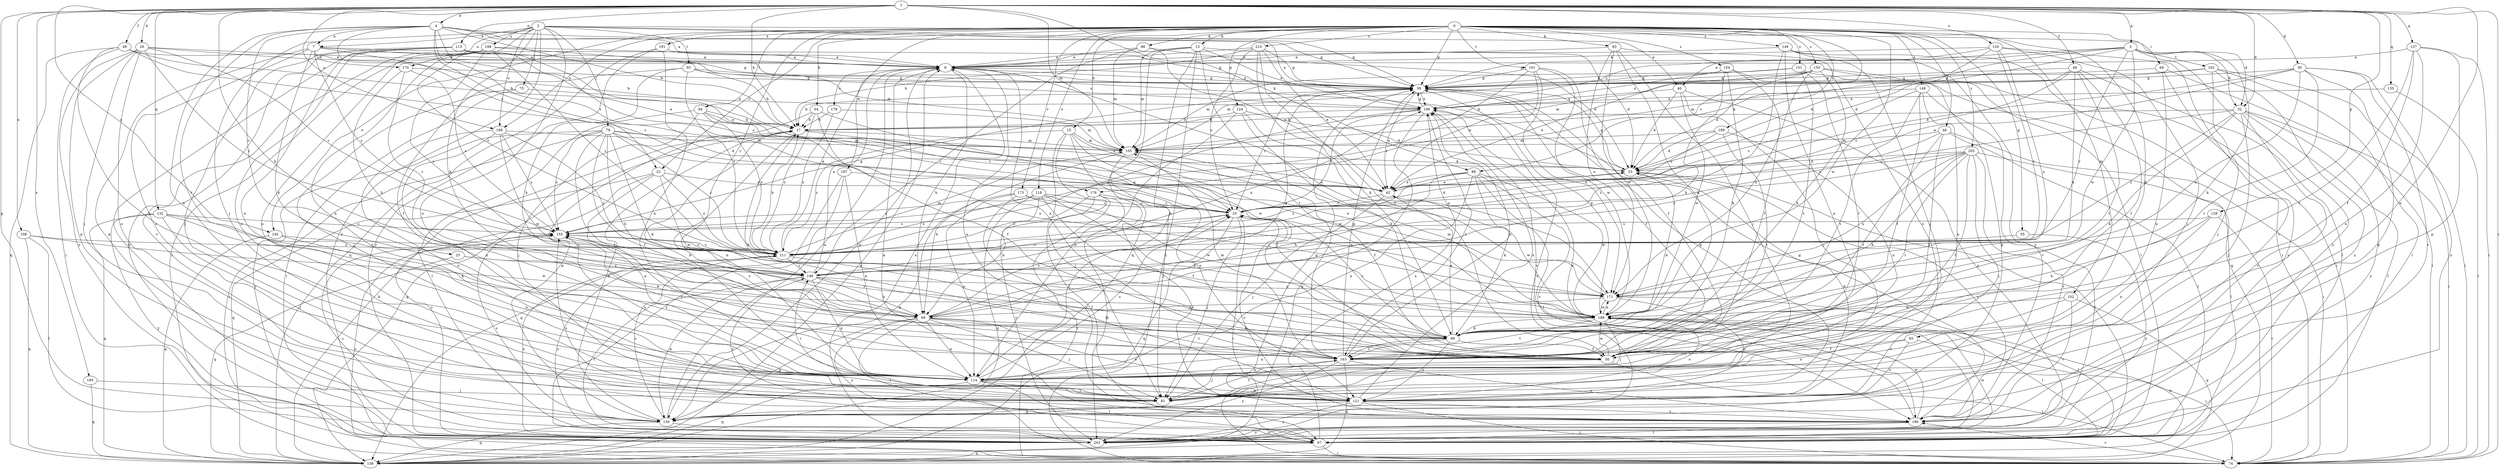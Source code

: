 strict digraph  {
0;
1;
2;
3;
4;
7;
8;
13;
15;
17;
22;
23;
25;
26;
30;
32;
33;
40;
42;
46;
48;
49;
50;
55;
58;
64;
65;
66;
68;
74;
75;
78;
81;
83;
86;
88;
89;
94;
95;
97;
102;
105;
108;
113;
114;
118;
120;
121;
124;
128;
130;
132;
135;
137;
138;
146;
148;
149;
150;
151;
154;
155;
161;
162;
163;
168;
170;
171;
173;
176;
178;
180;
187;
188;
189;
191;
192;
195;
196;
198;
203;
205;
210;
211;
0 -> 13  [label=b];
0 -> 15  [label=b];
0 -> 22  [label=c];
0 -> 46  [label=f];
0 -> 55  [label=g];
0 -> 58  [label=g];
0 -> 64  [label=h];
0 -> 65  [label=h];
0 -> 68  [label=i];
0 -> 83  [label=k];
0 -> 86  [label=k];
0 -> 94  [label=l];
0 -> 102  [label=m];
0 -> 118  [label=o];
0 -> 124  [label=p];
0 -> 146  [label=r];
0 -> 148  [label=s];
0 -> 149  [label=s];
0 -> 150  [label=s];
0 -> 151  [label=s];
0 -> 154  [label=s];
0 -> 161  [label=t];
0 -> 168  [label=u];
0 -> 173  [label=v];
0 -> 176  [label=v];
0 -> 187  [label=w];
0 -> 188  [label=w];
0 -> 189  [label=x];
0 -> 191  [label=x];
0 -> 192  [label=x];
0 -> 205  [label=z];
0 -> 210  [label=z];
1 -> 3  [label=a];
1 -> 4  [label=a];
1 -> 17  [label=b];
1 -> 26  [label=d];
1 -> 30  [label=d];
1 -> 32  [label=d];
1 -> 48  [label=f];
1 -> 49  [label=f];
1 -> 66  [label=h];
1 -> 74  [label=i];
1 -> 88  [label=k];
1 -> 105  [label=m];
1 -> 108  [label=n];
1 -> 113  [label=n];
1 -> 120  [label=o];
1 -> 121  [label=o];
1 -> 128  [label=p];
1 -> 130  [label=p];
1 -> 132  [label=q];
1 -> 135  [label=q];
1 -> 137  [label=q];
1 -> 168  [label=u];
1 -> 192  [label=x];
1 -> 195  [label=x];
2 -> 7  [label=a];
2 -> 32  [label=d];
2 -> 40  [label=e];
2 -> 58  [label=g];
2 -> 66  [label=h];
2 -> 75  [label=j];
2 -> 78  [label=j];
2 -> 81  [label=j];
2 -> 95  [label=l];
2 -> 121  [label=o];
2 -> 168  [label=u];
2 -> 170  [label=u];
2 -> 198  [label=y];
2 -> 203  [label=y];
2 -> 211  [label=z];
3 -> 32  [label=d];
3 -> 33  [label=d];
3 -> 40  [label=e];
3 -> 88  [label=k];
3 -> 89  [label=k];
3 -> 146  [label=r];
3 -> 162  [label=t];
3 -> 188  [label=w];
3 -> 196  [label=x];
3 -> 203  [label=y];
4 -> 7  [label=a];
4 -> 8  [label=a];
4 -> 17  [label=b];
4 -> 22  [label=c];
4 -> 23  [label=c];
4 -> 25  [label=c];
4 -> 42  [label=e];
4 -> 58  [label=g];
4 -> 114  [label=n];
4 -> 163  [label=t];
4 -> 176  [label=v];
4 -> 196  [label=x];
7 -> 8  [label=a];
7 -> 17  [label=b];
7 -> 58  [label=g];
7 -> 89  [label=k];
7 -> 121  [label=o];
7 -> 130  [label=p];
7 -> 155  [label=s];
7 -> 170  [label=u];
8 -> 58  [label=g];
8 -> 66  [label=h];
8 -> 121  [label=o];
8 -> 130  [label=p];
8 -> 178  [label=v];
13 -> 8  [label=a];
13 -> 33  [label=d];
13 -> 74  [label=i];
13 -> 105  [label=m];
13 -> 114  [label=n];
13 -> 138  [label=q];
13 -> 163  [label=t];
13 -> 196  [label=x];
15 -> 50  [label=f];
15 -> 81  [label=j];
15 -> 97  [label=l];
15 -> 105  [label=m];
15 -> 121  [label=o];
15 -> 188  [label=w];
15 -> 211  [label=z];
17 -> 105  [label=m];
17 -> 114  [label=n];
17 -> 138  [label=q];
17 -> 171  [label=u];
22 -> 42  [label=e];
22 -> 114  [label=n];
22 -> 138  [label=q];
22 -> 188  [label=w];
22 -> 203  [label=y];
22 -> 211  [label=z];
23 -> 66  [label=h];
23 -> 138  [label=q];
23 -> 146  [label=r];
25 -> 33  [label=d];
25 -> 74  [label=i];
25 -> 81  [label=j];
25 -> 138  [label=q];
25 -> 155  [label=s];
26 -> 8  [label=a];
26 -> 58  [label=g];
26 -> 81  [label=j];
26 -> 121  [label=o];
26 -> 130  [label=p];
26 -> 155  [label=s];
26 -> 203  [label=y];
26 -> 211  [label=z];
30 -> 33  [label=d];
30 -> 42  [label=e];
30 -> 58  [label=g];
30 -> 130  [label=p];
30 -> 163  [label=t];
30 -> 171  [label=u];
30 -> 180  [label=v];
30 -> 203  [label=y];
32 -> 17  [label=b];
32 -> 25  [label=c];
32 -> 74  [label=i];
32 -> 81  [label=j];
32 -> 89  [label=k];
32 -> 97  [label=l];
32 -> 180  [label=v];
32 -> 203  [label=y];
32 -> 211  [label=z];
33 -> 42  [label=e];
33 -> 58  [label=g];
33 -> 97  [label=l];
33 -> 180  [label=v];
40 -> 33  [label=d];
40 -> 81  [label=j];
40 -> 188  [label=w];
40 -> 196  [label=x];
40 -> 203  [label=y];
42 -> 25  [label=c];
42 -> 81  [label=j];
42 -> 188  [label=w];
46 -> 50  [label=f];
46 -> 74  [label=i];
46 -> 97  [label=l];
46 -> 105  [label=m];
46 -> 163  [label=t];
46 -> 211  [label=z];
48 -> 25  [label=c];
48 -> 50  [label=f];
48 -> 58  [label=g];
48 -> 97  [label=l];
48 -> 105  [label=m];
48 -> 163  [label=t];
48 -> 171  [label=u];
49 -> 8  [label=a];
49 -> 17  [label=b];
49 -> 25  [label=c];
49 -> 74  [label=i];
49 -> 114  [label=n];
49 -> 138  [label=q];
50 -> 25  [label=c];
50 -> 74  [label=i];
50 -> 114  [label=n];
50 -> 188  [label=w];
55 -> 203  [label=y];
55 -> 211  [label=z];
58 -> 8  [label=a];
58 -> 17  [label=b];
58 -> 25  [label=c];
58 -> 42  [label=e];
58 -> 50  [label=f];
58 -> 196  [label=x];
64 -> 17  [label=b];
64 -> 50  [label=f];
64 -> 130  [label=p];
64 -> 188  [label=w];
64 -> 211  [label=z];
65 -> 50  [label=f];
65 -> 74  [label=i];
65 -> 114  [label=n];
65 -> 121  [label=o];
66 -> 25  [label=c];
66 -> 58  [label=g];
66 -> 81  [label=j];
66 -> 89  [label=k];
66 -> 97  [label=l];
66 -> 114  [label=n];
66 -> 121  [label=o];
66 -> 130  [label=p];
66 -> 155  [label=s];
66 -> 163  [label=t];
66 -> 203  [label=y];
68 -> 58  [label=g];
68 -> 74  [label=i];
68 -> 114  [label=n];
68 -> 203  [label=y];
74 -> 155  [label=s];
74 -> 180  [label=v];
75 -> 74  [label=i];
75 -> 81  [label=j];
75 -> 196  [label=x];
78 -> 33  [label=d];
78 -> 50  [label=f];
78 -> 66  [label=h];
78 -> 74  [label=i];
78 -> 89  [label=k];
78 -> 105  [label=m];
78 -> 155  [label=s];
78 -> 163  [label=t];
78 -> 171  [label=u];
78 -> 203  [label=y];
78 -> 211  [label=z];
81 -> 146  [label=r];
81 -> 163  [label=t];
83 -> 8  [label=a];
83 -> 81  [label=j];
83 -> 89  [label=k];
83 -> 121  [label=o];
83 -> 171  [label=u];
83 -> 188  [label=w];
86 -> 8  [label=a];
86 -> 33  [label=d];
86 -> 42  [label=e];
86 -> 105  [label=m];
86 -> 146  [label=r];
88 -> 42  [label=e];
88 -> 66  [label=h];
88 -> 89  [label=k];
88 -> 97  [label=l];
88 -> 114  [label=n];
88 -> 180  [label=v];
88 -> 188  [label=w];
88 -> 211  [label=z];
89 -> 25  [label=c];
89 -> 33  [label=d];
89 -> 42  [label=e];
89 -> 50  [label=f];
89 -> 114  [label=n];
89 -> 121  [label=o];
89 -> 155  [label=s];
89 -> 163  [label=t];
94 -> 17  [label=b];
94 -> 25  [label=c];
94 -> 42  [label=e];
94 -> 81  [label=j];
94 -> 97  [label=l];
94 -> 211  [label=z];
95 -> 17  [label=b];
95 -> 50  [label=f];
95 -> 58  [label=g];
95 -> 66  [label=h];
95 -> 196  [label=x];
95 -> 211  [label=z];
97 -> 8  [label=a];
97 -> 74  [label=i];
97 -> 138  [label=q];
97 -> 155  [label=s];
97 -> 196  [label=x];
97 -> 211  [label=z];
102 -> 121  [label=o];
102 -> 138  [label=q];
102 -> 180  [label=v];
102 -> 188  [label=w];
105 -> 33  [label=d];
105 -> 50  [label=f];
105 -> 66  [label=h];
105 -> 81  [label=j];
108 -> 97  [label=l];
108 -> 138  [label=q];
108 -> 188  [label=w];
108 -> 211  [label=z];
113 -> 8  [label=a];
113 -> 25  [label=c];
113 -> 42  [label=e];
113 -> 81  [label=j];
113 -> 105  [label=m];
113 -> 114  [label=n];
113 -> 121  [label=o];
113 -> 180  [label=v];
114 -> 17  [label=b];
114 -> 25  [label=c];
114 -> 81  [label=j];
114 -> 97  [label=l];
114 -> 121  [label=o];
114 -> 138  [label=q];
114 -> 155  [label=s];
118 -> 25  [label=c];
118 -> 50  [label=f];
118 -> 89  [label=k];
118 -> 138  [label=q];
118 -> 155  [label=s];
118 -> 188  [label=w];
118 -> 203  [label=y];
118 -> 211  [label=z];
120 -> 8  [label=a];
120 -> 33  [label=d];
120 -> 58  [label=g];
120 -> 81  [label=j];
120 -> 146  [label=r];
120 -> 171  [label=u];
120 -> 180  [label=v];
121 -> 33  [label=d];
121 -> 58  [label=g];
121 -> 74  [label=i];
121 -> 130  [label=p];
121 -> 180  [label=v];
121 -> 196  [label=x];
121 -> 203  [label=y];
124 -> 17  [label=b];
124 -> 33  [label=d];
124 -> 89  [label=k];
124 -> 114  [label=n];
124 -> 171  [label=u];
128 -> 74  [label=i];
128 -> 89  [label=k];
128 -> 114  [label=n];
128 -> 155  [label=s];
130 -> 8  [label=a];
130 -> 17  [label=b];
130 -> 58  [label=g];
130 -> 97  [label=l];
130 -> 138  [label=q];
130 -> 155  [label=s];
130 -> 211  [label=z];
132 -> 81  [label=j];
132 -> 89  [label=k];
132 -> 138  [label=q];
132 -> 146  [label=r];
132 -> 155  [label=s];
132 -> 203  [label=y];
135 -> 74  [label=i];
135 -> 196  [label=x];
137 -> 8  [label=a];
137 -> 50  [label=f];
137 -> 74  [label=i];
137 -> 121  [label=o];
137 -> 130  [label=p];
137 -> 163  [label=t];
138 -> 8  [label=a];
138 -> 17  [label=b];
138 -> 188  [label=w];
146 -> 8  [label=a];
146 -> 25  [label=c];
146 -> 50  [label=f];
146 -> 66  [label=h];
146 -> 97  [label=l];
146 -> 114  [label=n];
146 -> 130  [label=p];
146 -> 171  [label=u];
146 -> 196  [label=x];
148 -> 25  [label=c];
148 -> 50  [label=f];
148 -> 114  [label=n];
148 -> 163  [label=t];
148 -> 180  [label=v];
148 -> 196  [label=x];
149 -> 8  [label=a];
149 -> 74  [label=i];
149 -> 81  [label=j];
149 -> 114  [label=n];
149 -> 146  [label=r];
149 -> 203  [label=y];
150 -> 33  [label=d];
150 -> 42  [label=e];
150 -> 58  [label=g];
150 -> 74  [label=i];
150 -> 89  [label=k];
150 -> 97  [label=l];
150 -> 105  [label=m];
150 -> 171  [label=u];
151 -> 50  [label=f];
151 -> 58  [label=g];
151 -> 105  [label=m];
151 -> 130  [label=p];
151 -> 163  [label=t];
154 -> 50  [label=f];
154 -> 58  [label=g];
154 -> 66  [label=h];
154 -> 89  [label=k];
154 -> 138  [label=q];
154 -> 196  [label=x];
155 -> 58  [label=g];
155 -> 163  [label=t];
155 -> 211  [label=z];
161 -> 42  [label=e];
161 -> 50  [label=f];
161 -> 58  [label=g];
161 -> 155  [label=s];
161 -> 171  [label=u];
161 -> 188  [label=w];
162 -> 58  [label=g];
162 -> 74  [label=i];
162 -> 81  [label=j];
162 -> 97  [label=l];
162 -> 105  [label=m];
162 -> 203  [label=y];
163 -> 8  [label=a];
163 -> 17  [label=b];
163 -> 58  [label=g];
163 -> 81  [label=j];
163 -> 105  [label=m];
163 -> 138  [label=q];
163 -> 180  [label=v];
163 -> 196  [label=x];
163 -> 203  [label=y];
168 -> 105  [label=m];
168 -> 114  [label=n];
168 -> 121  [label=o];
168 -> 146  [label=r];
168 -> 155  [label=s];
168 -> 188  [label=w];
170 -> 58  [label=g];
170 -> 66  [label=h];
170 -> 146  [label=r];
170 -> 155  [label=s];
171 -> 8  [label=a];
171 -> 66  [label=h];
171 -> 97  [label=l];
171 -> 121  [label=o];
171 -> 188  [label=w];
173 -> 25  [label=c];
173 -> 114  [label=n];
173 -> 130  [label=p];
173 -> 171  [label=u];
173 -> 180  [label=v];
176 -> 25  [label=c];
176 -> 66  [label=h];
176 -> 74  [label=i];
176 -> 180  [label=v];
176 -> 203  [label=y];
176 -> 211  [label=z];
178 -> 17  [label=b];
178 -> 105  [label=m];
178 -> 211  [label=z];
180 -> 25  [label=c];
180 -> 58  [label=g];
180 -> 97  [label=l];
180 -> 146  [label=r];
180 -> 155  [label=s];
180 -> 188  [label=w];
180 -> 196  [label=x];
180 -> 203  [label=y];
187 -> 42  [label=e];
187 -> 114  [label=n];
187 -> 138  [label=q];
187 -> 203  [label=y];
188 -> 58  [label=g];
188 -> 81  [label=j];
188 -> 89  [label=k];
188 -> 97  [label=l];
188 -> 105  [label=m];
188 -> 121  [label=o];
188 -> 163  [label=t];
188 -> 171  [label=u];
189 -> 33  [label=d];
189 -> 42  [label=e];
189 -> 105  [label=m];
189 -> 114  [label=n];
189 -> 163  [label=t];
191 -> 8  [label=a];
191 -> 114  [label=n];
191 -> 138  [label=q];
191 -> 203  [label=y];
192 -> 114  [label=n];
192 -> 138  [label=q];
192 -> 211  [label=z];
195 -> 81  [label=j];
195 -> 138  [label=q];
196 -> 17  [label=b];
196 -> 25  [label=c];
196 -> 58  [label=g];
196 -> 138  [label=q];
196 -> 163  [label=t];
196 -> 180  [label=v];
196 -> 211  [label=z];
198 -> 8  [label=a];
198 -> 33  [label=d];
198 -> 74  [label=i];
198 -> 97  [label=l];
198 -> 114  [label=n];
198 -> 121  [label=o];
198 -> 146  [label=r];
198 -> 203  [label=y];
198 -> 211  [label=z];
203 -> 8  [label=a];
203 -> 188  [label=w];
203 -> 196  [label=x];
203 -> 211  [label=z];
205 -> 33  [label=d];
205 -> 42  [label=e];
205 -> 50  [label=f];
205 -> 81  [label=j];
205 -> 89  [label=k];
205 -> 97  [label=l];
205 -> 163  [label=t];
205 -> 171  [label=u];
205 -> 180  [label=v];
205 -> 211  [label=z];
210 -> 8  [label=a];
210 -> 17  [label=b];
210 -> 25  [label=c];
210 -> 42  [label=e];
210 -> 50  [label=f];
210 -> 58  [label=g];
210 -> 89  [label=k];
211 -> 8  [label=a];
211 -> 17  [label=b];
211 -> 50  [label=f];
211 -> 105  [label=m];
211 -> 146  [label=r];
211 -> 155  [label=s];
}
